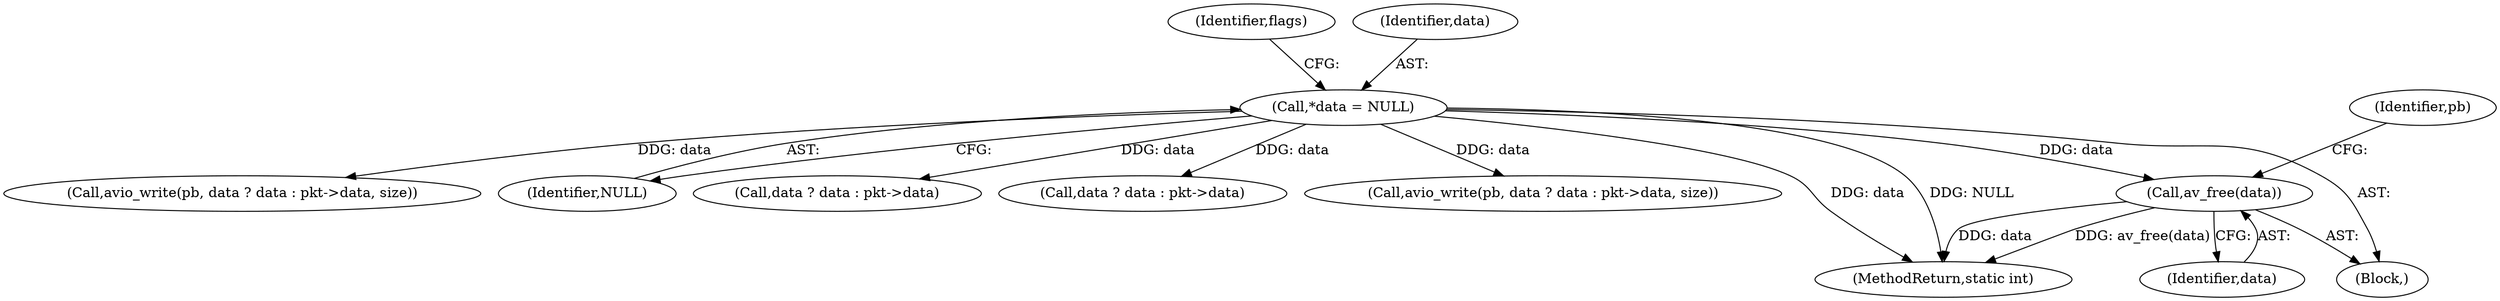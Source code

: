 digraph "0_FFmpeg_6b67d7f05918f7a1ee8fc6ff21355d7e8736aa10@API" {
"1000944" [label="(Call,av_free(data))"];
"1000154" [label="(Call,*data = NULL)"];
"1000811" [label="(Call,avio_write(pb, data ? data : pkt->data, size))"];
"1000948" [label="(Identifier,pb)"];
"1000156" [label="(Identifier,NULL)"];
"1000945" [label="(Identifier,data)"];
"1000159" [label="(Identifier,flags)"];
"1000950" [label="(MethodReturn,static int)"];
"1000674" [label="(Call,data ? data : pkt->data)"];
"1000109" [label="(Block,)"];
"1000155" [label="(Identifier,data)"];
"1000813" [label="(Call,data ? data : pkt->data)"];
"1000154" [label="(Call,*data = NULL)"];
"1000944" [label="(Call,av_free(data))"];
"1000672" [label="(Call,avio_write(pb, data ? data : pkt->data, size))"];
"1000944" -> "1000109"  [label="AST: "];
"1000944" -> "1000945"  [label="CFG: "];
"1000945" -> "1000944"  [label="AST: "];
"1000948" -> "1000944"  [label="CFG: "];
"1000944" -> "1000950"  [label="DDG: av_free(data)"];
"1000944" -> "1000950"  [label="DDG: data"];
"1000154" -> "1000944"  [label="DDG: data"];
"1000154" -> "1000109"  [label="AST: "];
"1000154" -> "1000156"  [label="CFG: "];
"1000155" -> "1000154"  [label="AST: "];
"1000156" -> "1000154"  [label="AST: "];
"1000159" -> "1000154"  [label="CFG: "];
"1000154" -> "1000950"  [label="DDG: data"];
"1000154" -> "1000950"  [label="DDG: NULL"];
"1000154" -> "1000672"  [label="DDG: data"];
"1000154" -> "1000674"  [label="DDG: data"];
"1000154" -> "1000811"  [label="DDG: data"];
"1000154" -> "1000813"  [label="DDG: data"];
}
